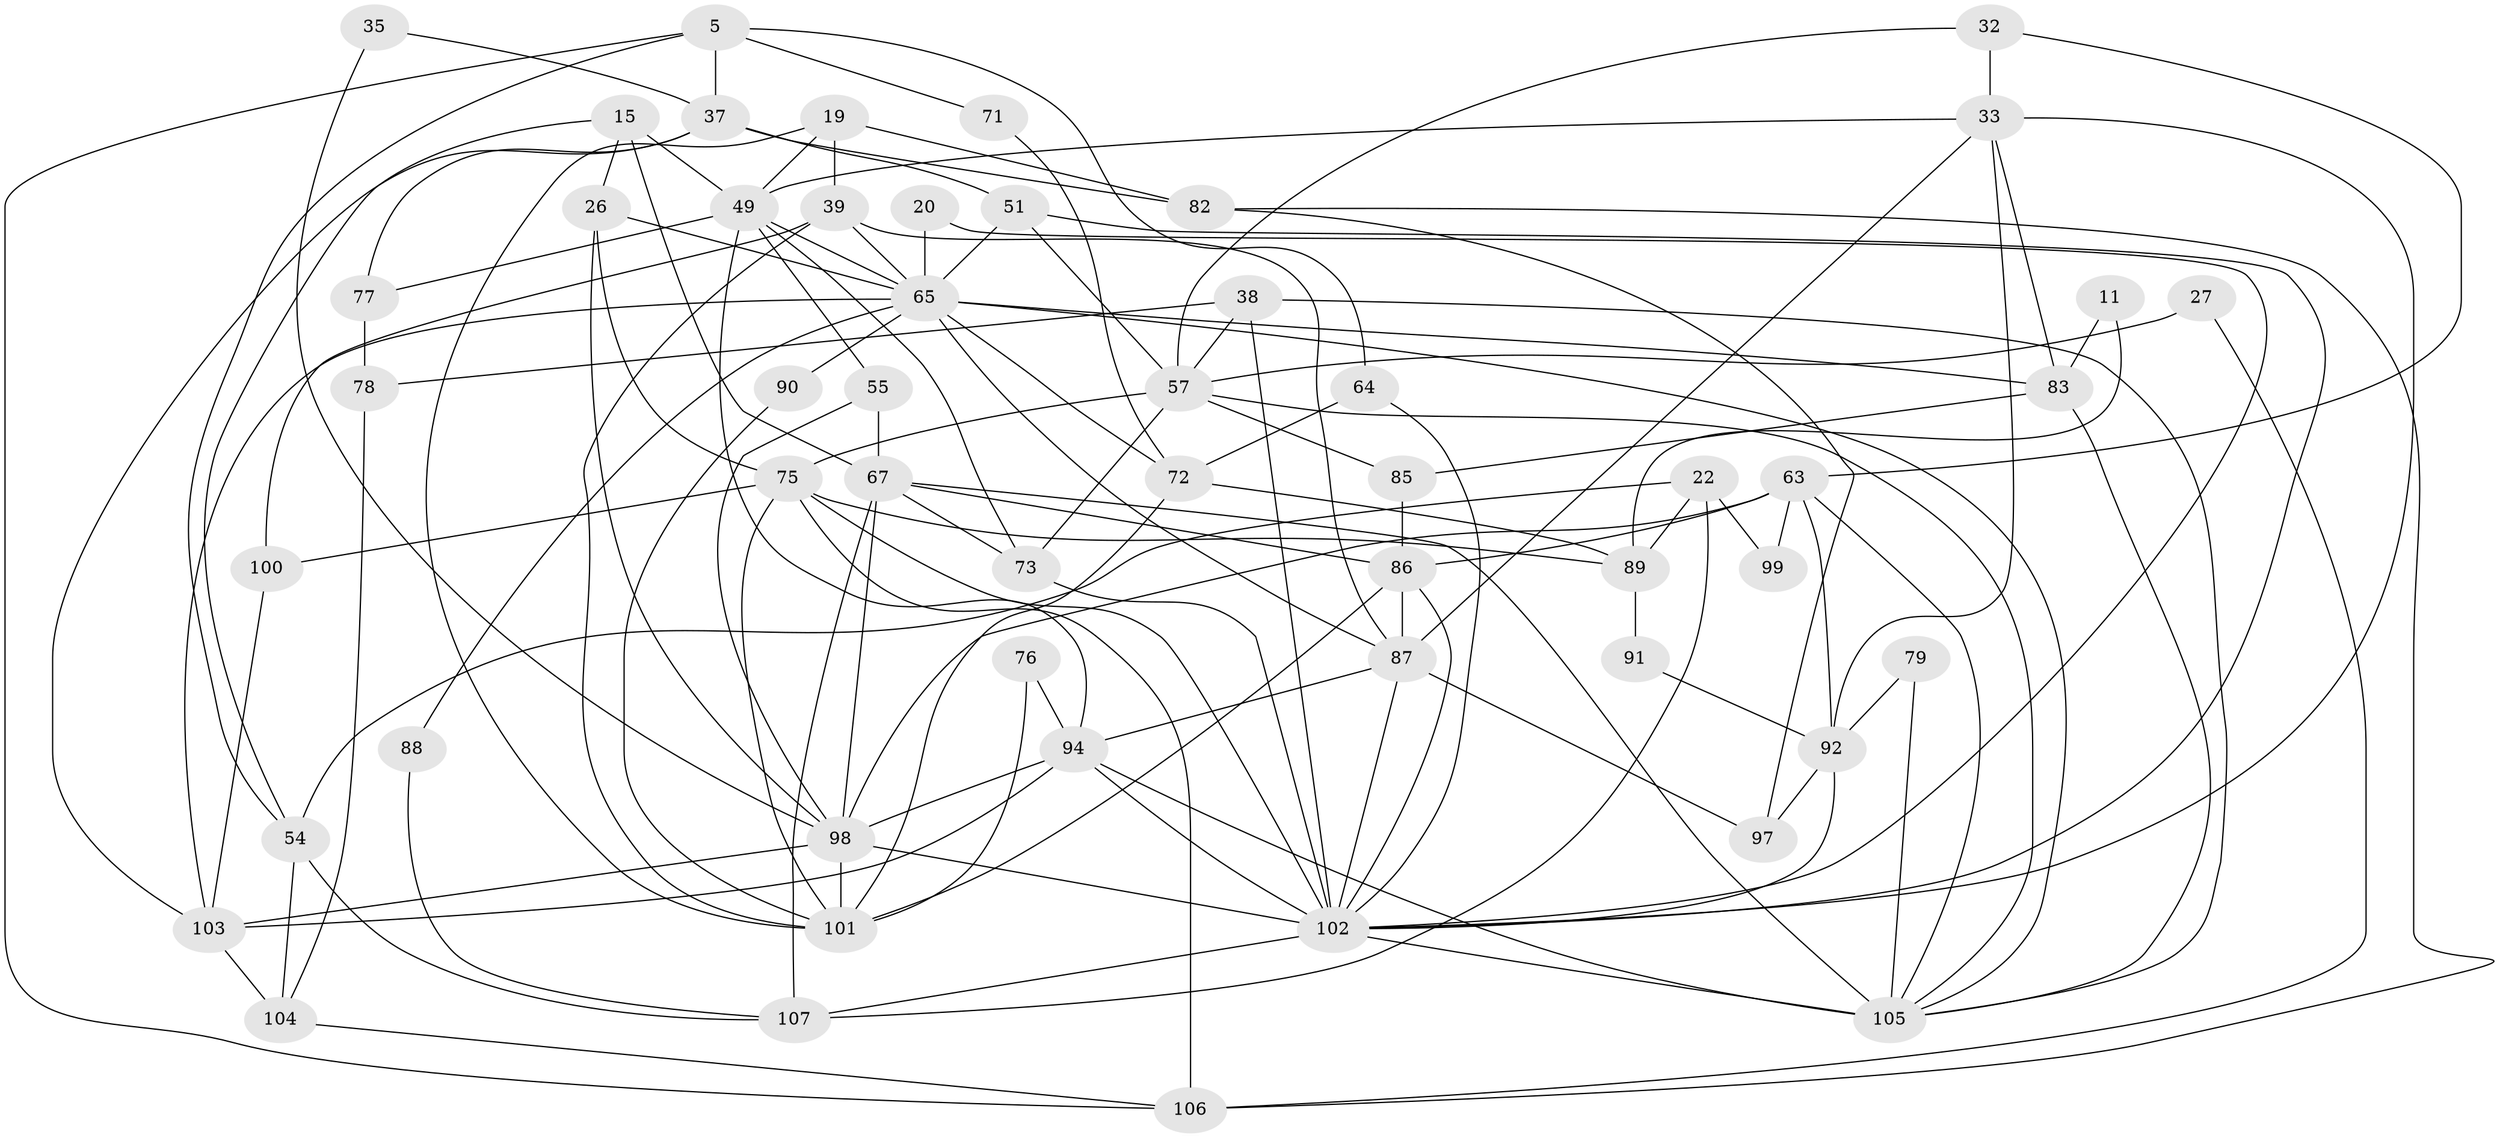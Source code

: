 // original degree distribution, {4: 0.2523364485981308, 7: 0.04672897196261682, 3: 0.27102803738317754, 6: 0.09345794392523364, 2: 0.1588785046728972, 5: 0.1588785046728972, 11: 0.009345794392523364, 8: 0.009345794392523364}
// Generated by graph-tools (version 1.1) at 2025/51/03/09/25 04:51:55]
// undirected, 53 vertices, 127 edges
graph export_dot {
graph [start="1"]
  node [color=gray90,style=filled];
  5;
  11;
  15;
  19 [super="+9"];
  20;
  22;
  26;
  27;
  32;
  33 [super="+17"];
  35;
  37 [super="+34"];
  38 [super="+1"];
  39;
  49 [super="+48"];
  51;
  54;
  55 [super="+30"];
  57 [super="+24+40"];
  63 [super="+50"];
  64;
  65 [super="+21+47"];
  67 [super="+41"];
  71;
  72 [super="+14"];
  73 [super="+68"];
  75 [super="+74"];
  76;
  77;
  78;
  79;
  82;
  83;
  85;
  86 [super="+2+4"];
  87 [super="+23+52+45"];
  88;
  89 [super="+10"];
  90;
  91;
  92;
  94 [super="+58+62"];
  97;
  98 [super="+69+96"];
  99;
  100 [super="+7"];
  101 [super="+31+70"];
  102 [super="+80+66+81"];
  103 [super="+84"];
  104 [super="+6"];
  105 [super="+53+59+61"];
  106 [super="+56"];
  107 [super="+44+93"];
  5 -- 37 [weight=2];
  5 -- 54;
  5 -- 64;
  5 -- 71;
  5 -- 106;
  11 -- 83;
  11 -- 89;
  15 -- 54;
  15 -- 26;
  15 -- 67;
  15 -- 49 [weight=2];
  19 -- 39;
  19 -- 82 [weight=2];
  19 -- 49;
  19 -- 101;
  20 -- 65;
  20 -- 102;
  22 -- 54;
  22 -- 89 [weight=2];
  22 -- 99;
  22 -- 107;
  26 -- 75;
  26 -- 65;
  26 -- 98;
  27 -- 106;
  27 -- 57;
  32 -- 33;
  32 -- 57;
  32 -- 63;
  33 -- 83 [weight=2];
  33 -- 92 [weight=2];
  33 -- 49;
  33 -- 87;
  33 -- 102;
  35 -- 37;
  35 -- 98;
  37 -- 82;
  37 -- 51;
  37 -- 77;
  37 -- 103;
  38 -- 78 [weight=2];
  38 -- 105;
  38 -- 57 [weight=2];
  38 -- 102;
  39 -- 101;
  39 -- 100;
  39 -- 65 [weight=2];
  39 -- 87;
  49 -- 65 [weight=3];
  49 -- 77;
  49 -- 55;
  49 -- 73;
  49 -- 94;
  51 -- 57;
  51 -- 65;
  51 -- 102;
  54 -- 107;
  54 -- 104 [weight=2];
  55 -- 98;
  55 -- 67 [weight=2];
  57 -- 73;
  57 -- 85;
  57 -- 75;
  57 -- 105 [weight=2];
  63 -- 98 [weight=2];
  63 -- 99;
  63 -- 86 [weight=2];
  63 -- 92;
  63 -- 105;
  64 -- 72;
  64 -- 102;
  65 -- 103;
  65 -- 90 [weight=2];
  65 -- 83;
  65 -- 88;
  65 -- 87;
  65 -- 72;
  65 -- 105;
  67 -- 73;
  67 -- 86;
  67 -- 98;
  67 -- 105;
  67 -- 107;
  71 -- 72;
  72 -- 101 [weight=2];
  72 -- 89;
  73 -- 102 [weight=2];
  75 -- 106 [weight=2];
  75 -- 89;
  75 -- 101 [weight=2];
  75 -- 100;
  75 -- 102;
  76 -- 101;
  76 -- 94;
  77 -- 78;
  78 -- 104;
  79 -- 92;
  79 -- 105;
  82 -- 97;
  82 -- 106;
  83 -- 85;
  83 -- 105;
  85 -- 86;
  86 -- 101 [weight=2];
  86 -- 87 [weight=2];
  86 -- 102;
  87 -- 94 [weight=2];
  87 -- 97;
  87 -- 102;
  88 -- 107;
  89 -- 91;
  90 -- 101;
  91 -- 92;
  92 -- 97;
  92 -- 102;
  94 -- 103;
  94 -- 98;
  94 -- 102;
  94 -- 105 [weight=3];
  98 -- 102 [weight=3];
  98 -- 103 [weight=2];
  98 -- 101 [weight=2];
  100 -- 103;
  102 -- 105 [weight=2];
  102 -- 107 [weight=2];
  103 -- 104;
  104 -- 106;
}
